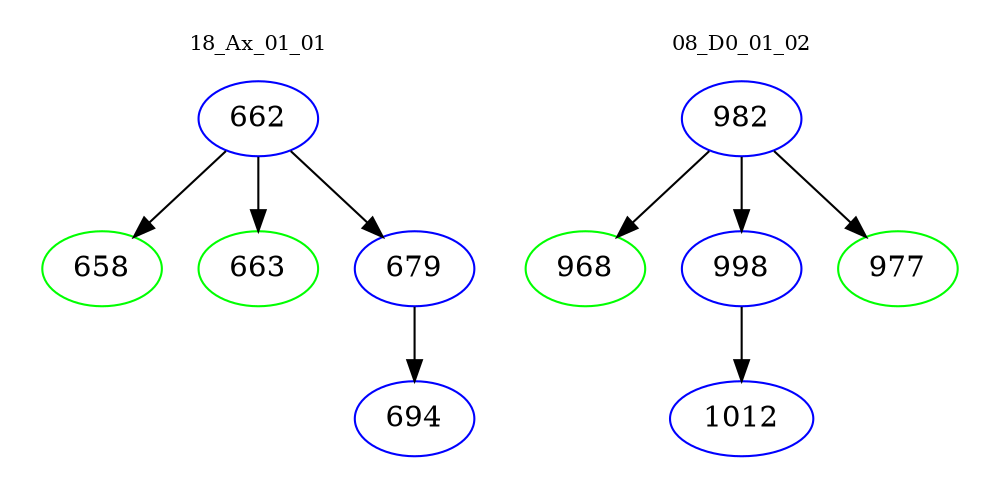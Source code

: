 digraph{
subgraph cluster_0 {
color = white
label = "18_Ax_01_01";
fontsize=10;
T0_662 [label="662", color="blue"]
T0_662 -> T0_658 [color="black"]
T0_658 [label="658", color="green"]
T0_662 -> T0_663 [color="black"]
T0_663 [label="663", color="green"]
T0_662 -> T0_679 [color="black"]
T0_679 [label="679", color="blue"]
T0_679 -> T0_694 [color="black"]
T0_694 [label="694", color="blue"]
}
subgraph cluster_1 {
color = white
label = "08_D0_01_02";
fontsize=10;
T1_982 [label="982", color="blue"]
T1_982 -> T1_968 [color="black"]
T1_968 [label="968", color="green"]
T1_982 -> T1_998 [color="black"]
T1_998 [label="998", color="blue"]
T1_998 -> T1_1012 [color="black"]
T1_1012 [label="1012", color="blue"]
T1_982 -> T1_977 [color="black"]
T1_977 [label="977", color="green"]
}
}
